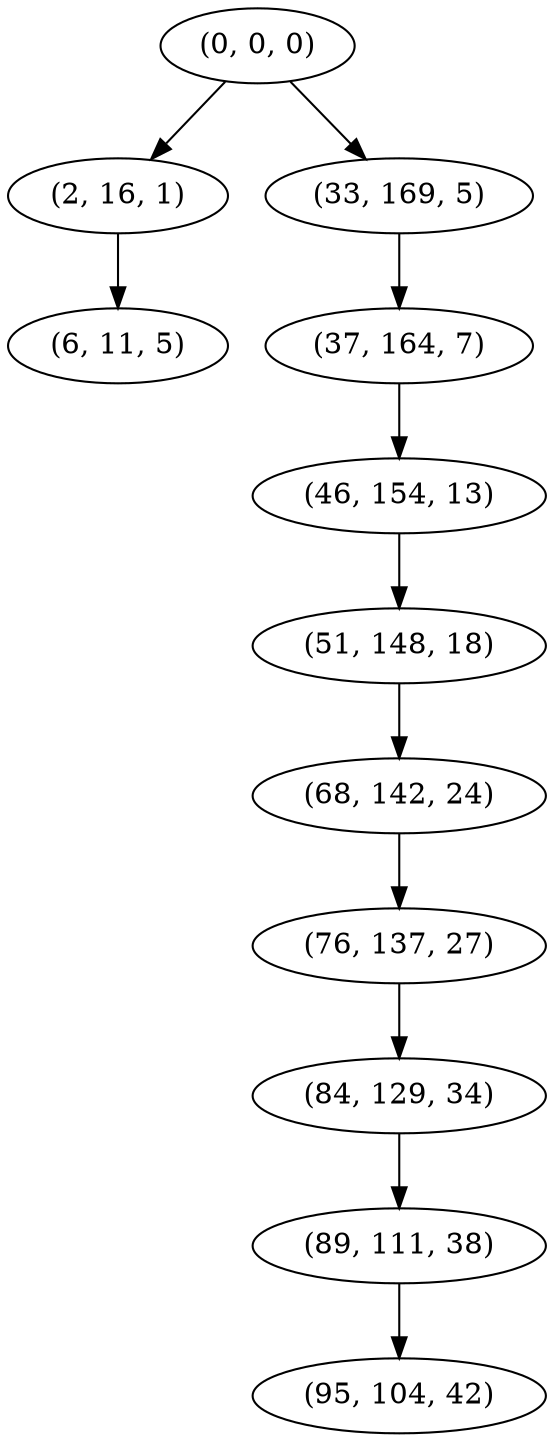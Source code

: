 digraph tree {
    "(0, 0, 0)";
    "(2, 16, 1)";
    "(6, 11, 5)";
    "(33, 169, 5)";
    "(37, 164, 7)";
    "(46, 154, 13)";
    "(51, 148, 18)";
    "(68, 142, 24)";
    "(76, 137, 27)";
    "(84, 129, 34)";
    "(89, 111, 38)";
    "(95, 104, 42)";
    "(0, 0, 0)" -> "(2, 16, 1)";
    "(0, 0, 0)" -> "(33, 169, 5)";
    "(2, 16, 1)" -> "(6, 11, 5)";
    "(33, 169, 5)" -> "(37, 164, 7)";
    "(37, 164, 7)" -> "(46, 154, 13)";
    "(46, 154, 13)" -> "(51, 148, 18)";
    "(51, 148, 18)" -> "(68, 142, 24)";
    "(68, 142, 24)" -> "(76, 137, 27)";
    "(76, 137, 27)" -> "(84, 129, 34)";
    "(84, 129, 34)" -> "(89, 111, 38)";
    "(89, 111, 38)" -> "(95, 104, 42)";
}
